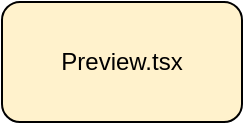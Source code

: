 <mxfile><diagram id="1" name="Page-1">
<mxGraphModel dx="1422" dy="797" grid="1" gridSize="10" guides="1" tooltips="1" connect="1" arrows="1" fold="1" page="1" pageScale="1" pageWidth="827" pageHeight="1169" math="0" shadow="0">
  <root>
    <!-- App Component -->
    <mxCell id="appComponent" value="App.tsx" style="rounded=1;whiteSpace=wrap;html=1;fillColor=#DAE8FC;" vertex="1" parent="1">
      <mxGeometry x="100" y="50" width="120" height="60" as="geometry"/>
    </mxCell>
    <!-- Editor Component -->
    <mxCell id="editorComponent" value="Editor.tsx" style="rounded=1;whiteSpace=wrap;html=1;fillColor=#E1D5E7;" vertex="1" parent="1">
      <mxGeometry x="250" y="150" width="120" height="60" as="geometry"/>
    </mxCell>
    <!-- FileExplorer Component -->
    <mxCell id="fileExplorerComponent" value="FileExplorer.tsx" style="rounded=1;whiteSpace=wrap;html=1;fillColor=#FFE6CC;" vertex="1" parent="1">
      <mxGeometry x="400" y="50" width="120" height="60" as="geometry"/>
    </mxCell>
    <!-- Preview Component -->
    <mxCell id="previewComponent" value="Preview.tsx" style="rounded=1;whiteSpace=wrap;html=1;fillColor=#FFF2CC;" vertex="1" parent="1">
      <mxGeometry x="550" y="150" width="120" height="60" as="geometry"/>
    </mxCell>
    <!-- Interaction Links -->
    <!-- Additional Notes -->
  </root>
</mxGraphModel></diagram></mxfile>